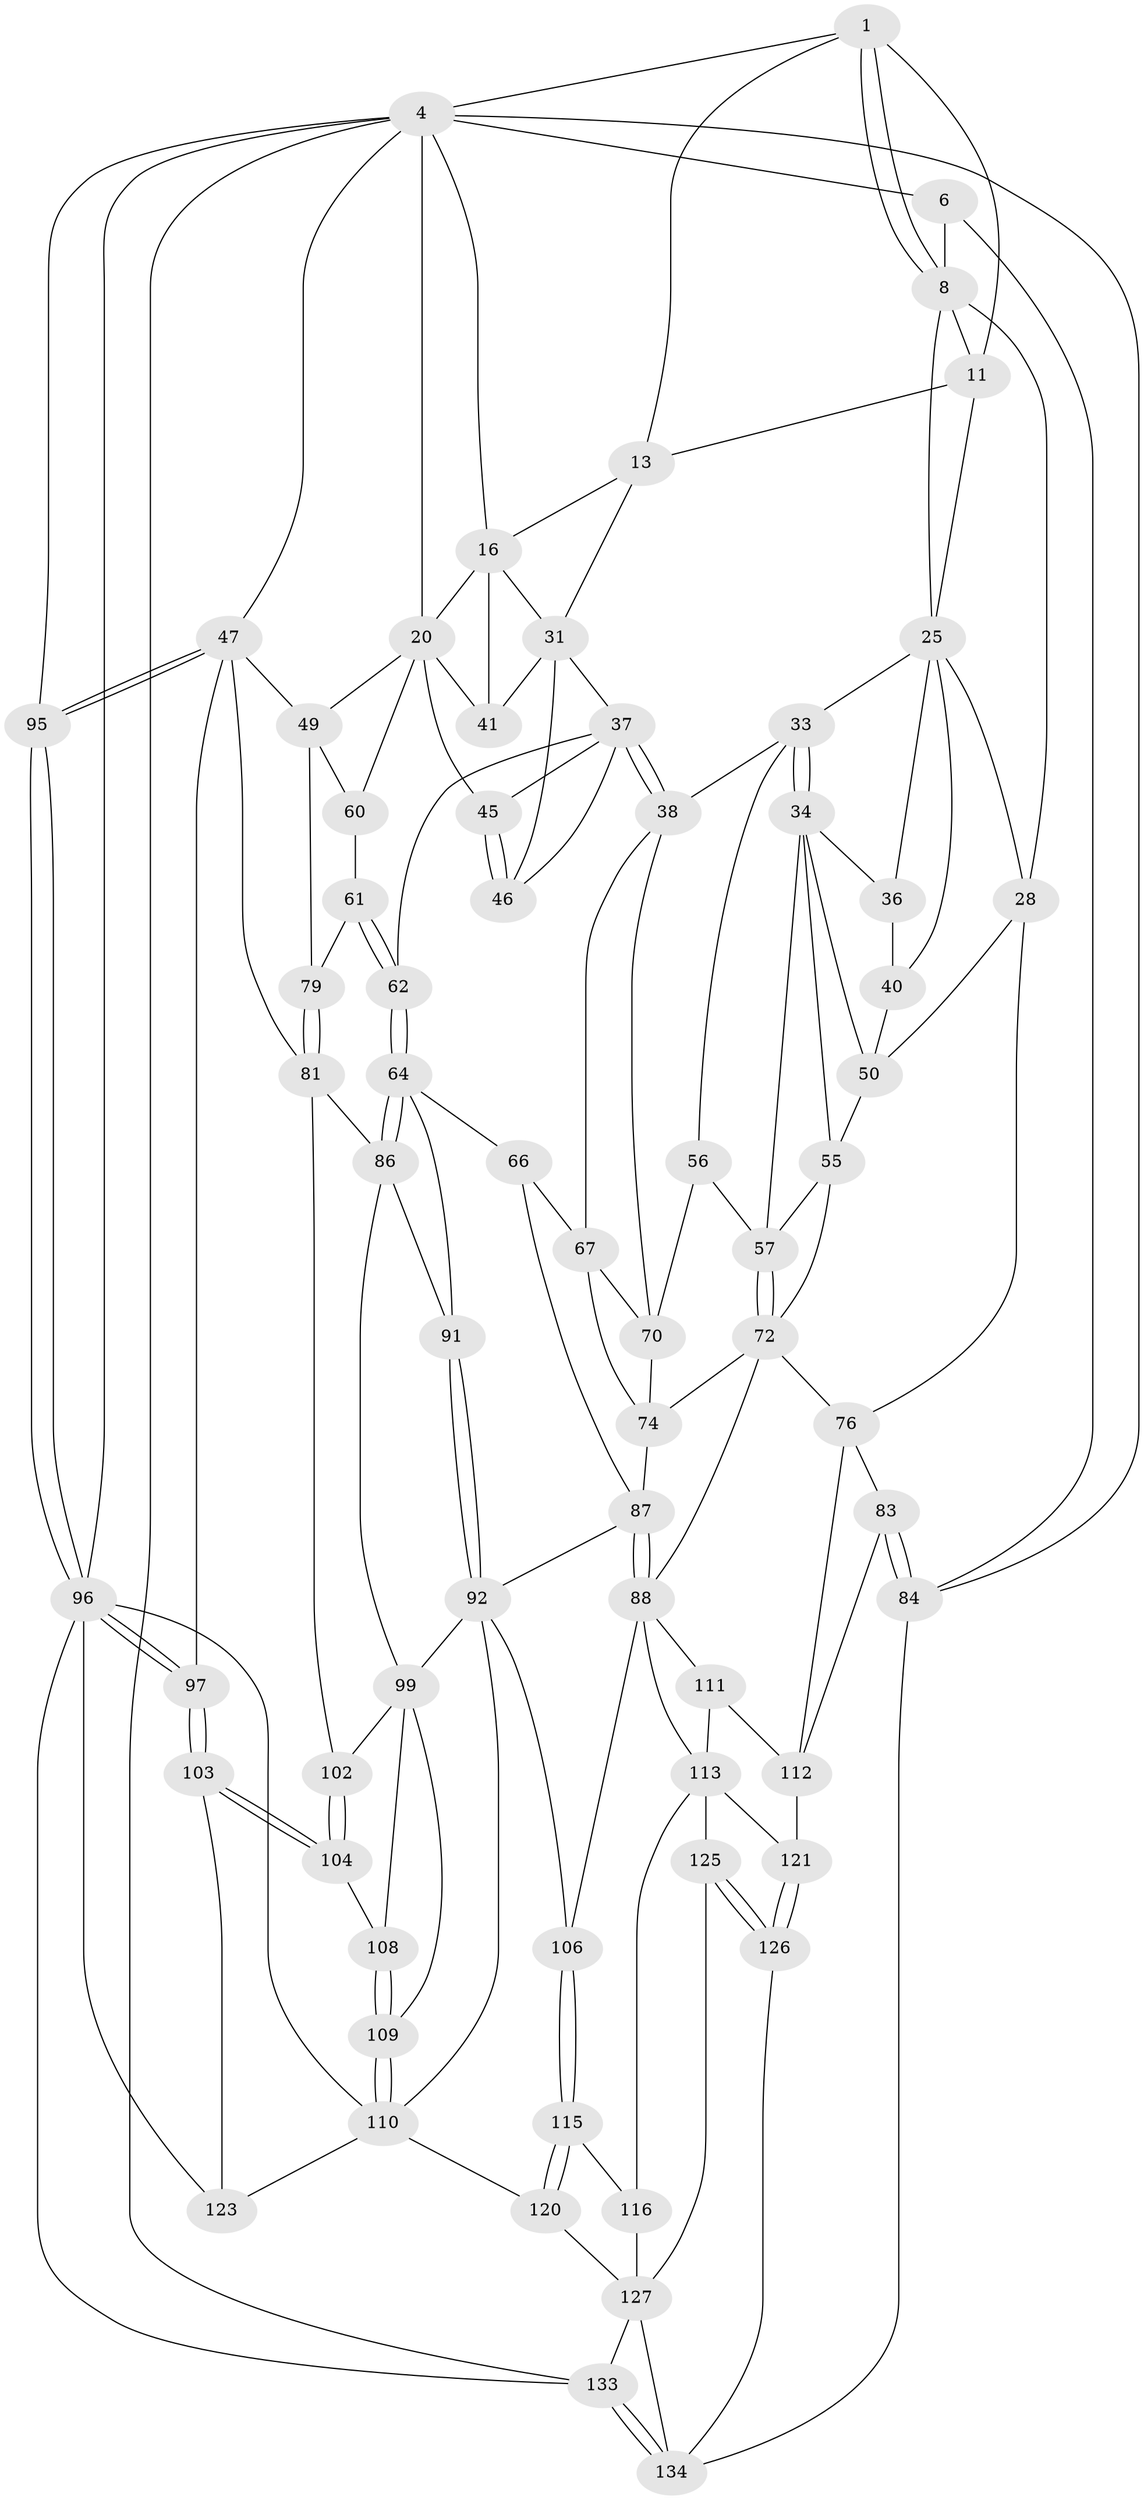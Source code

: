 // original degree distribution, {3: 0.014492753623188406, 4: 0.2608695652173913, 6: 0.2463768115942029, 5: 0.4782608695652174}
// Generated by graph-tools (version 1.1) at 2025/28/03/15/25 16:28:06]
// undirected, 69 vertices, 160 edges
graph export_dot {
graph [start="1"]
  node [color=gray90,style=filled];
  1 [pos="+0.2026060482798217+0",super="+2"];
  4 [pos="+0.8255131854483494+0",super="+5+15"];
  6 [pos="+0+0",super="+7"];
  8 [pos="+0.2426659926059908+0.06386545694671736",super="+9"];
  11 [pos="+0.37072165020500697+0.13100450461729155",super="+12"];
  13 [pos="+0.560703260749805+0",super="+14"];
  16 [pos="+0.7976791850170345+0.03571493871205233",super="+17"];
  20 [pos="+0.966914315572641+0.17983370836468635",super="+21+23"];
  25 [pos="+0.1269612194727931+0.15441627028841248",super="+26+29"];
  28 [pos="+0+0.20434430852855495",super="+53"];
  31 [pos="+0.6129222037349069+0.26864347415572903",super="+32+42"];
  33 [pos="+0.33240633534082753+0.2408478985489461",super="+39"];
  34 [pos="+0.30707431176734795+0.2642388250330936",super="+35+54"];
  36 [pos="+0.1243583115574255+0.20964508001829024"];
  37 [pos="+0.5944176712011202+0.28559453691520537",super="+51"];
  38 [pos="+0.5642153173373682+0.31233155459963685",super="+68"];
  40 [pos="+0.08061254733182485+0.27438417532454795"];
  41 [pos="+0.8398415709881702+0.22078539299865"];
  45 [pos="+0.8360948904868303+0.3553976761091941"];
  46 [pos="+0.7972372768939081+0.3248970636911116"];
  47 [pos="+1+0.4017102326848258",super="+48"];
  49 [pos="+0.983175797689687+0.4093436221766218",super="+63"];
  50 [pos="+0.12721742938319308+0.3249554278629929",super="+52"];
  55 [pos="+0.13463018680632152+0.4196345024192084",super="+69"];
  56 [pos="+0.38795626515094217+0.44664698039583195"];
  57 [pos="+0.35473653667820226+0.44974548582001356",super="+58"];
  60 [pos="+0.8518520857752185+0.44634775600684046"];
  61 [pos="+0.8243863843771797+0.46523178647151864"];
  62 [pos="+0.7702593446868502+0.47650382787478024"];
  64 [pos="+0.7635356929540685+0.48813881609643867",super="+65"];
  66 [pos="+0.6115860009976568+0.467288533525459"];
  67 [pos="+0.5682690231510176+0.3862031916842493",super="+77"];
  70 [pos="+0.4303231677076246+0.4478687831894717",super="+71"];
  72 [pos="+0.3199172626902476+0.5188445584642842",super="+73"];
  74 [pos="+0.3918203900023403+0.5211138341524217",super="+78"];
  76 [pos="+0+0.5449060208358446",super="+82"];
  79 [pos="+0.9000025732876613+0.5071749625444606"];
  81 [pos="+0.8760124857926342+0.6028074499874685",super="+85"];
  83 [pos="+0+1"];
  84 [pos="+0+1"];
  86 [pos="+0.8265512555732891+0.6000141866143098",super="+94"];
  87 [pos="+0.45828453389788565+0.624620263502324",super="+90"];
  88 [pos="+0.4277585111577765+0.6443616179492123",super="+107+89"];
  91 [pos="+0.6436359889150667+0.5986417517719806"];
  92 [pos="+0.5641891596870335+0.6609775491993182",super="+93"];
  95 [pos="+1+0.76964733726917"];
  96 [pos="+1+0.7696120905138882",super="+131"];
  97 [pos="+1+0.7533636436555775"];
  99 [pos="+0.6885589094331075+0.6534522296536852",super="+100"];
  102 [pos="+0.7867273853147372+0.6805457979194897"];
  103 [pos="+0.8173936729502945+0.8309727865189386"];
  104 [pos="+0.7726478654612764+0.7716615537812652"];
  106 [pos="+0.46641993702778084+0.7818009567465982"];
  108 [pos="+0.7688441133899958+0.7707304675438651"];
  109 [pos="+0.6156279245926939+0.806330353696863"];
  110 [pos="+0.5938997086232072+0.8472944443994305",super="+119"];
  111 [pos="+0.19725924912214265+0.6610573115250177"];
  112 [pos="+0.1749744650165209+0.6836711567595175",super="+122"];
  113 [pos="+0.3554675037952536+0.8203606938878176",super="+114+118"];
  115 [pos="+0.4760423738343189+0.8538853116333717"];
  116 [pos="+0.45547247334010904+0.8629229808114645",super="+117"];
  120 [pos="+0.5784649773300423+0.8861162731785429"];
  121 [pos="+0.210200775741636+0.9124234107907921"];
  123 [pos="+0.8016197518762651+0.8663549928265502"];
  125 [pos="+0.33349846525818694+0.9139797706715789"];
  126 [pos="+0.23426437855741644+0.9648146341595998"];
  127 [pos="+0.40163842335746547+0.9425109133564225",super="+129+128"];
  133 [pos="+0.45766224312128323+1",super="+136"];
  134 [pos="+0.39761005323722903+1",super="+137"];
  1 -- 8;
  1 -- 8;
  1 -- 11;
  1 -- 4;
  1 -- 13;
  4 -- 6;
  4 -- 47;
  4 -- 20 [weight=2];
  4 -- 84;
  4 -- 95;
  4 -- 16;
  4 -- 133;
  4 -- 96;
  6 -- 84;
  6 -- 8 [weight=2];
  8 -- 11;
  8 -- 25;
  8 -- 28;
  11 -- 13;
  11 -- 25;
  13 -- 31;
  13 -- 16;
  16 -- 20 [weight=2];
  16 -- 41;
  16 -- 31;
  20 -- 49;
  20 -- 41;
  20 -- 60;
  20 -- 45;
  25 -- 40;
  25 -- 36;
  25 -- 28;
  25 -- 33;
  28 -- 50;
  28 -- 76;
  31 -- 37;
  31 -- 41;
  31 -- 46;
  33 -- 34;
  33 -- 34;
  33 -- 56;
  33 -- 38;
  34 -- 50;
  34 -- 36;
  34 -- 55;
  34 -- 57;
  36 -- 40;
  37 -- 38;
  37 -- 38;
  37 -- 62;
  37 -- 45;
  37 -- 46;
  38 -- 70;
  38 -- 67;
  40 -- 50;
  45 -- 46;
  45 -- 46;
  47 -- 95;
  47 -- 95;
  47 -- 81;
  47 -- 49;
  47 -- 97;
  49 -- 60;
  49 -- 79;
  50 -- 55;
  55 -- 72;
  55 -- 57;
  56 -- 57;
  56 -- 70;
  57 -- 72;
  57 -- 72;
  60 -- 61;
  61 -- 62;
  61 -- 62;
  61 -- 79;
  62 -- 64;
  62 -- 64;
  64 -- 86;
  64 -- 86;
  64 -- 66;
  64 -- 91;
  66 -- 67;
  66 -- 87;
  67 -- 74;
  67 -- 70;
  70 -- 74;
  72 -- 74;
  72 -- 76;
  72 -- 88;
  74 -- 87;
  76 -- 112;
  76 -- 83;
  79 -- 81;
  79 -- 81;
  81 -- 102;
  81 -- 86;
  83 -- 84;
  83 -- 84;
  83 -- 112;
  84 -- 134;
  86 -- 99;
  86 -- 91;
  87 -- 88;
  87 -- 88;
  87 -- 92;
  88 -- 113;
  88 -- 106;
  88 -- 111;
  91 -- 92;
  91 -- 92;
  92 -- 99;
  92 -- 106;
  92 -- 110;
  95 -- 96;
  95 -- 96;
  96 -- 97;
  96 -- 97;
  96 -- 133;
  96 -- 123;
  96 -- 110;
  97 -- 103;
  97 -- 103;
  99 -- 102;
  99 -- 108;
  99 -- 109;
  102 -- 104;
  102 -- 104;
  103 -- 104;
  103 -- 104;
  103 -- 123;
  104 -- 108;
  106 -- 115;
  106 -- 115;
  108 -- 109;
  108 -- 109;
  109 -- 110;
  109 -- 110;
  110 -- 123;
  110 -- 120;
  111 -- 112;
  111 -- 113;
  112 -- 121;
  113 -- 121;
  113 -- 125;
  113 -- 116;
  115 -- 116;
  115 -- 120;
  115 -- 120;
  116 -- 127 [weight=2];
  120 -- 127;
  121 -- 126;
  121 -- 126;
  125 -- 126;
  125 -- 126;
  125 -- 127;
  126 -- 134;
  127 -- 133;
  127 -- 134;
  133 -- 134;
  133 -- 134;
}
